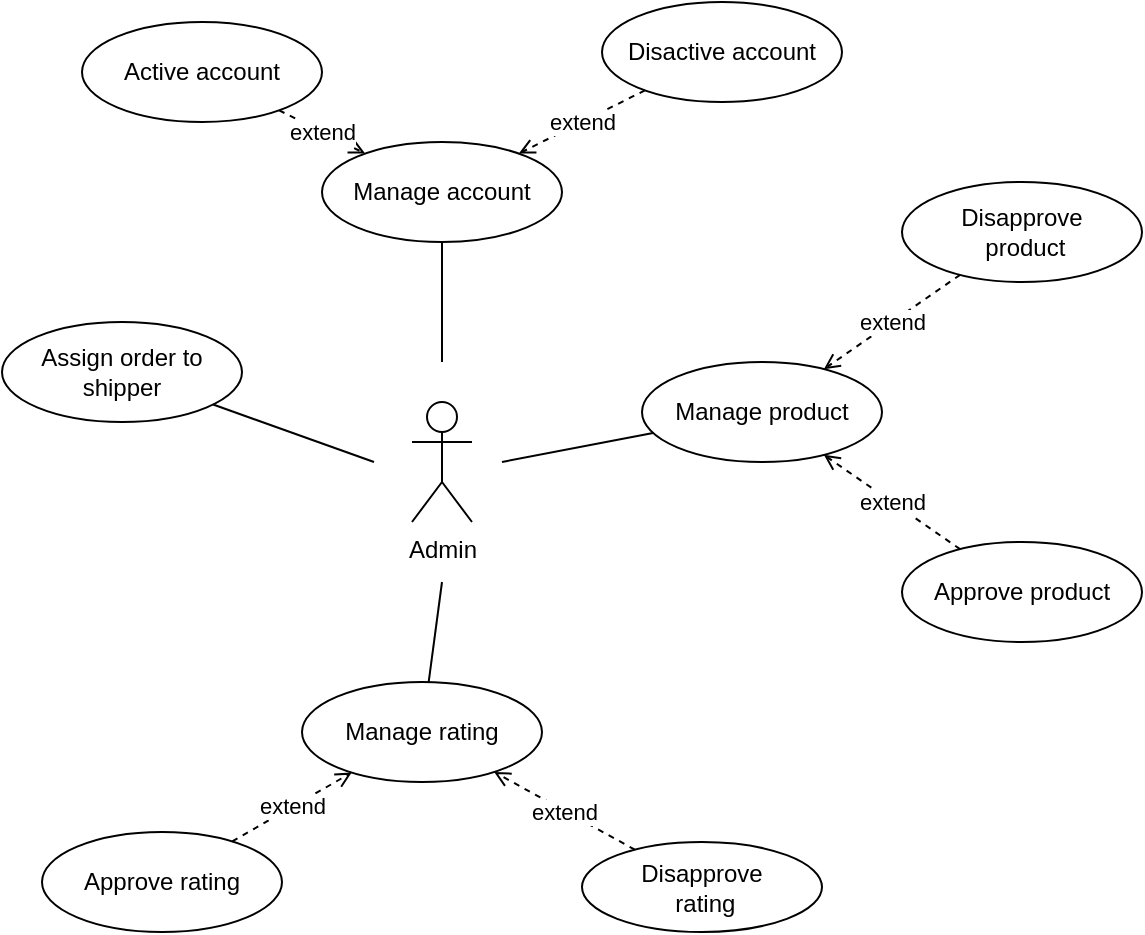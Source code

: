 <mxfile version="20.3.0" type="device"><diagram id="-K4tiNzZ3cAQ4TPLqKw4" name="Page-1"><mxGraphModel dx="1038" dy="689" grid="1" gridSize="10" guides="1" tooltips="1" connect="1" arrows="1" fold="1" page="1" pageScale="1" pageWidth="850" pageHeight="1100" math="0" shadow="0"><root><mxCell id="0"/><mxCell id="1" parent="0"/><mxCell id="-1w3CqpwwEQ5vxjG-qL_-1" value="Admin" style="shape=umlActor;verticalLabelPosition=bottom;verticalAlign=top;html=1;outlineConnect=0;" parent="1" vertex="1"><mxGeometry x="395" y="270" width="30" height="60" as="geometry"/></mxCell><mxCell id="-1w3CqpwwEQ5vxjG-qL_-2" value="Manage account" style="ellipse;whiteSpace=wrap;html=1;" parent="1" vertex="1"><mxGeometry x="350" y="140" width="120" height="50" as="geometry"/></mxCell><mxCell id="-1w3CqpwwEQ5vxjG-qL_-3" value="Manage product" style="ellipse;whiteSpace=wrap;html=1;" parent="1" vertex="1"><mxGeometry x="510" y="250" width="120" height="50" as="geometry"/></mxCell><mxCell id="-1w3CqpwwEQ5vxjG-qL_-4" value="Manage rating" style="ellipse;whiteSpace=wrap;html=1;" parent="1" vertex="1"><mxGeometry x="340" y="410" width="120" height="50" as="geometry"/></mxCell><mxCell id="mjOAaAMTb2mV_uHta7M4-1" value="Approve rating" style="ellipse;whiteSpace=wrap;html=1;" vertex="1" parent="1"><mxGeometry x="210" y="485" width="120" height="50" as="geometry"/></mxCell><mxCell id="mjOAaAMTb2mV_uHta7M4-2" value="Disapprove&lt;br&gt;&amp;nbsp;rating" style="ellipse;whiteSpace=wrap;html=1;" vertex="1" parent="1"><mxGeometry x="480" y="490" width="120" height="45" as="geometry"/></mxCell><mxCell id="mjOAaAMTb2mV_uHta7M4-3" value="Approve product" style="ellipse;whiteSpace=wrap;html=1;" vertex="1" parent="1"><mxGeometry x="640" y="340" width="120" height="50" as="geometry"/></mxCell><mxCell id="mjOAaAMTb2mV_uHta7M4-4" value="Disapprove&lt;br&gt;&amp;nbsp;product" style="ellipse;whiteSpace=wrap;html=1;" vertex="1" parent="1"><mxGeometry x="640" y="160" width="120" height="50" as="geometry"/></mxCell><mxCell id="mjOAaAMTb2mV_uHta7M4-5" value="Active account" style="ellipse;whiteSpace=wrap;html=1;" vertex="1" parent="1"><mxGeometry x="230" y="80" width="120" height="50" as="geometry"/></mxCell><mxCell id="mjOAaAMTb2mV_uHta7M4-6" value="Disactive account" style="ellipse;whiteSpace=wrap;html=1;" vertex="1" parent="1"><mxGeometry x="490" y="70" width="120" height="50" as="geometry"/></mxCell><mxCell id="mjOAaAMTb2mV_uHta7M4-7" value="" style="endArrow=none;html=1;rounded=0;" edge="1" parent="1" target="-1w3CqpwwEQ5vxjG-qL_-3"><mxGeometry width="50" height="50" relative="1" as="geometry"><mxPoint x="440" y="300" as="sourcePoint"/><mxPoint x="490" y="270" as="targetPoint"/></mxGeometry></mxCell><mxCell id="mjOAaAMTb2mV_uHta7M4-8" value="" style="endArrow=none;html=1;rounded=0;" edge="1" parent="1" source="-1w3CqpwwEQ5vxjG-qL_-4"><mxGeometry width="50" height="50" relative="1" as="geometry"><mxPoint x="400" y="380" as="sourcePoint"/><mxPoint x="410" y="360" as="targetPoint"/></mxGeometry></mxCell><mxCell id="mjOAaAMTb2mV_uHta7M4-9" value="" style="endArrow=none;html=1;rounded=0;" edge="1" parent="1" target="-1w3CqpwwEQ5vxjG-qL_-2"><mxGeometry width="50" height="50" relative="1" as="geometry"><mxPoint x="410" y="250" as="sourcePoint"/><mxPoint x="450" y="330" as="targetPoint"/></mxGeometry></mxCell><mxCell id="mjOAaAMTb2mV_uHta7M4-11" value="extend" style="endArrow=open;dashed=1;html=1;rounded=0;endFill=0;" edge="1" parent="1" source="mjOAaAMTb2mV_uHta7M4-1" target="-1w3CqpwwEQ5vxjG-qL_-4"><mxGeometry width="50" height="50" relative="1" as="geometry"><mxPoint x="290" y="500" as="sourcePoint"/><mxPoint x="340" y="450" as="targetPoint"/></mxGeometry></mxCell><mxCell id="mjOAaAMTb2mV_uHta7M4-12" value="extend" style="endArrow=open;dashed=1;html=1;rounded=0;endFill=0;" edge="1" parent="1" source="mjOAaAMTb2mV_uHta7M4-2" target="-1w3CqpwwEQ5vxjG-qL_-4"><mxGeometry width="50" height="50" relative="1" as="geometry"><mxPoint x="420" y="560" as="sourcePoint"/><mxPoint x="379.311" y="466.482" as="targetPoint"/></mxGeometry></mxCell><mxCell id="mjOAaAMTb2mV_uHta7M4-13" value="extend" style="endArrow=open;dashed=1;html=1;rounded=0;endFill=0;" edge="1" parent="1" source="mjOAaAMTb2mV_uHta7M4-3" target="-1w3CqpwwEQ5vxjG-qL_-3"><mxGeometry width="50" height="50" relative="1" as="geometry"><mxPoint x="480.91" y="492.821" as="sourcePoint"/><mxPoint x="441.686" y="466.23" as="targetPoint"/></mxGeometry></mxCell><mxCell id="mjOAaAMTb2mV_uHta7M4-14" value="extend" style="endArrow=open;dashed=1;html=1;rounded=0;endFill=0;" edge="1" parent="1" source="mjOAaAMTb2mV_uHta7M4-4" target="-1w3CqpwwEQ5vxjG-qL_-3"><mxGeometry width="50" height="50" relative="1" as="geometry"><mxPoint x="649.17" y="333.553" as="sourcePoint"/><mxPoint x="610.689" y="306.482" as="targetPoint"/></mxGeometry></mxCell><mxCell id="mjOAaAMTb2mV_uHta7M4-15" value="extend" style="endArrow=open;dashed=1;html=1;rounded=0;endFill=0;" edge="1" parent="1" source="mjOAaAMTb2mV_uHta7M4-6" target="-1w3CqpwwEQ5vxjG-qL_-2"><mxGeometry width="50" height="50" relative="1" as="geometry"><mxPoint x="664.852" y="235.262" as="sourcePoint"/><mxPoint x="614.874" y="264.657" as="targetPoint"/></mxGeometry></mxCell><mxCell id="mjOAaAMTb2mV_uHta7M4-16" value="extend" style="endArrow=open;dashed=1;html=1;rounded=0;endFill=0;" edge="1" parent="1" source="mjOAaAMTb2mV_uHta7M4-5" target="-1w3CqpwwEQ5vxjG-qL_-2"><mxGeometry width="50" height="50" relative="1" as="geometry"><mxPoint x="501.308" y="134.107" as="sourcePoint"/><mxPoint x="458.411" y="155.794" as="targetPoint"/></mxGeometry></mxCell><mxCell id="mjOAaAMTb2mV_uHta7M4-18" value="Assign order to shipper" style="ellipse;whiteSpace=wrap;html=1;" vertex="1" parent="1"><mxGeometry x="190" y="230" width="120" height="50" as="geometry"/></mxCell><mxCell id="mjOAaAMTb2mV_uHta7M4-19" value="" style="endArrow=none;html=1;rounded=0;" edge="1" parent="1" source="mjOAaAMTb2mV_uHta7M4-18"><mxGeometry width="50" height="50" relative="1" as="geometry"><mxPoint x="300" y="300" as="sourcePoint"/><mxPoint x="376" y="300" as="targetPoint"/></mxGeometry></mxCell></root></mxGraphModel></diagram></mxfile>